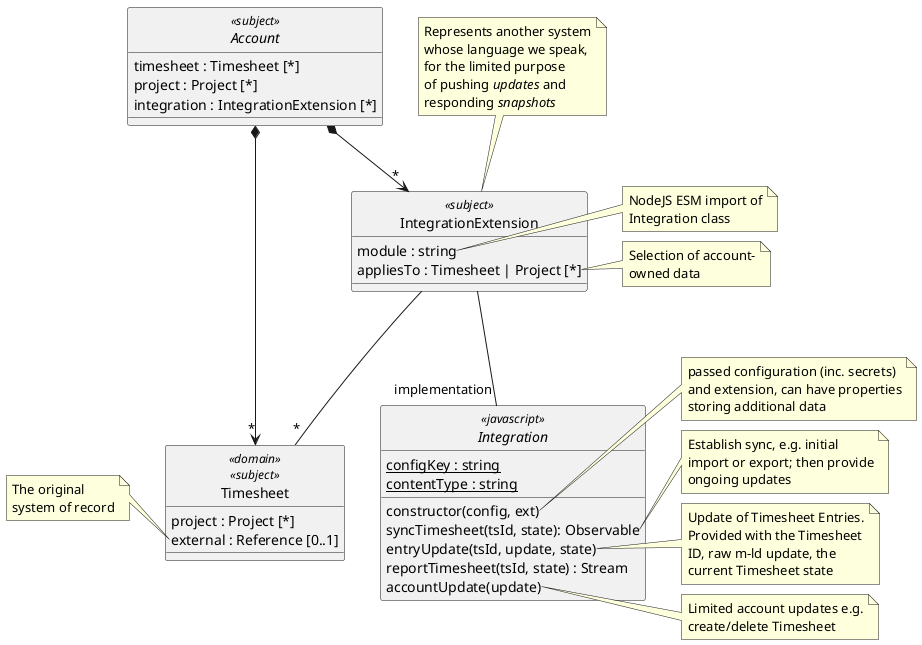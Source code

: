 @startuml
'https://plantuml.com/class-diagram

hide circle
allowmixing

abstract class Account <<subject>> {
  timesheet : Timesheet [*]
  project : Project [*]
  integration : IntegrationExtension [*]
}

class Timesheet <<domain>> <<subject>> {
  project : Project [*]
  external : Reference [0..1]
}
note left of Timesheet::external
  The original
  system of record
end note

Account *--> "*" Timesheet

class IntegrationExtension <<subject>> {
  module : string
  appliesTo : Timesheet | Project [*]
}
note top of IntegrationExtension
  Represents another system
  whose language we speak,
  for the limited purpose
  of pushing //updates// and
  responding //snapshots//
end note

note right of IntegrationExtension::module
  NodeJS ESM import of
  Integration class
end note

note right of IntegrationExtension::appliesTo
  Selection of account-
  owned data
end note

IntegrationExtension -- "*" Timesheet

Account *--> "*" IntegrationExtension

abstract class Integration <<javascript>> {
  {static} configKey : string
  {static} contentType : string
  constructor(config, ext)
  syncTimesheet(tsId, state): Observable
  entryUpdate(tsId, update, state)
  reportTimesheet(tsId, state) : Stream
  accountUpdate(update)
}
note right of Integration::constructor
  passed configuration (inc. secrets)
  and extension, can have properties
  storing additional data
end note

note right of Integration::syncTimesheet
  Establish sync, e.g. initial
  import or export; then provide
  ongoing updates
end note

note right of Integration::entryUpdate
  Update of Timesheet Entries.
  Provided with the Timesheet
  ID, raw m-ld update, the
  current Timesheet state
end note

note right of Integration::accountUpdate
  Limited account updates e.g.
  create/delete Timesheet
end note

IntegrationExtension -- "implementation" Integration

@enduml